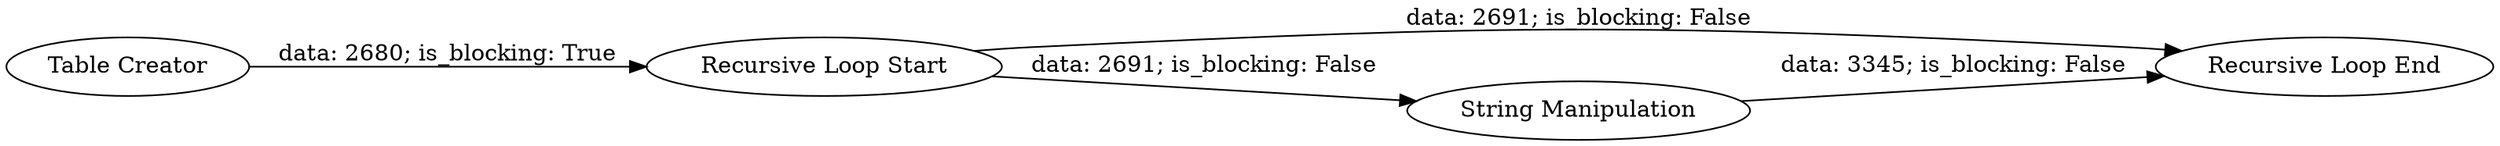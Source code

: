 digraph {
	"6956698678930543857_3" [label="Recursive Loop End"]
	"6956698678930543857_2" [label="Recursive Loop Start"]
	"6956698678930543857_5" [label="String Manipulation"]
	"6956698678930543857_1" [label="Table Creator"]
	"6956698678930543857_2" -> "6956698678930543857_5" [label="data: 2691; is_blocking: False"]
	"6956698678930543857_1" -> "6956698678930543857_2" [label="data: 2680; is_blocking: True"]
	"6956698678930543857_2" -> "6956698678930543857_3" [label="data: 2691; is_blocking: False"]
	"6956698678930543857_5" -> "6956698678930543857_3" [label="data: 3345; is_blocking: False"]
	rankdir=LR
}
